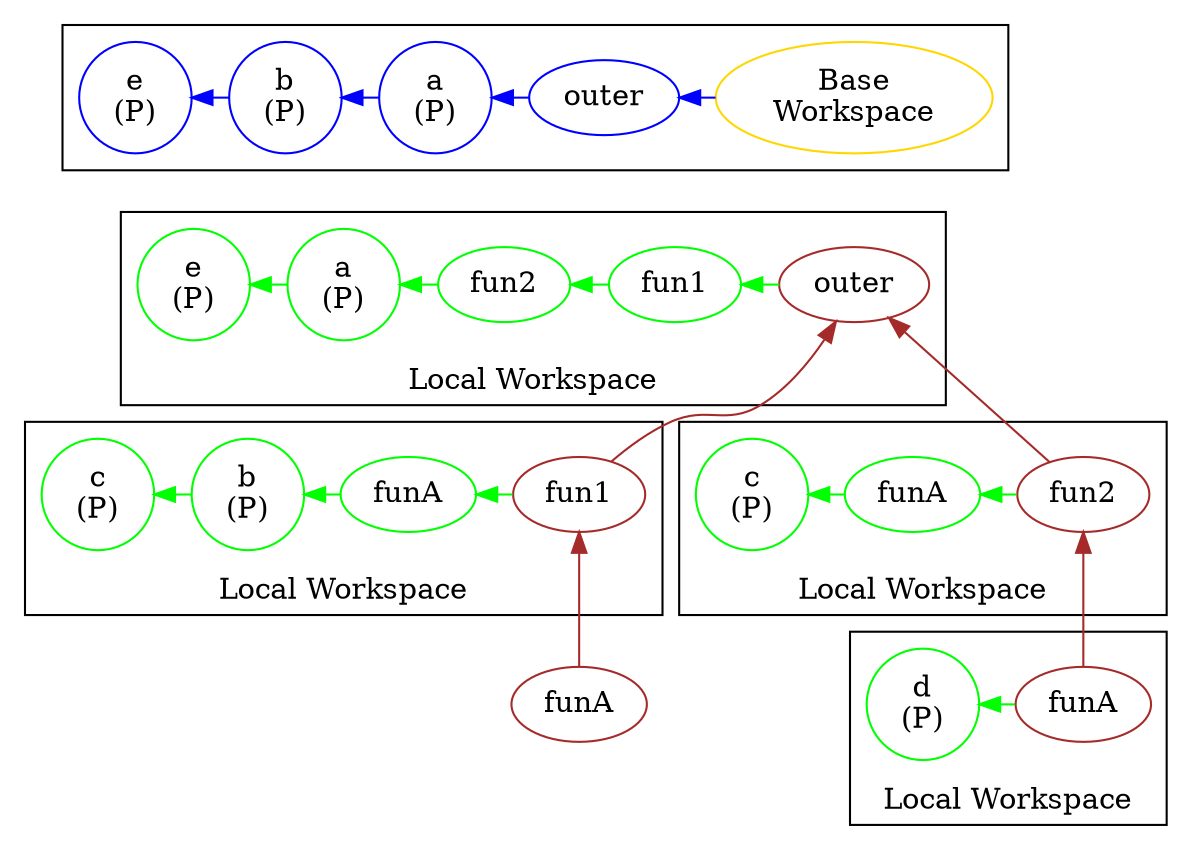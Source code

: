 digraph {
	rankdir=BT

	base [label="Base\nWorkspace",color="gold"]
	node_76 [label="outer",color="brown"]
	node_76 -> base [style=invis]

	node_43 [label="fun1",color="brown"]
	node_43 -> node_76 [color="brown"]

	node_32 [label="funA",color="brown"]
	node_32 -> node_43 [color="brown"]

	node_69 [label="fun2",color="brown"]
	node_69 -> node_76 [color="brown"]

	node_58 [label="funA",color="brown"]
	node_58 -> node_69 [color="brown"]

	subgraph cluster_7 {
		rank=same;
		leaf_7_76 [label="outer",color="blue"]
		base -> leaf_7_76 [color="blue",constraint=false]

		leaf_7_4 [label="a\n(P)",color="blue"]
		leaf_7_76 -> leaf_7_4 [color="blue",constraint=false]

		leaf_7_8 [label="b\n(P)",color="blue"]
		leaf_7_4 -> leaf_7_8 [color="blue",constraint=false]

		leaf_7_11 [label="e\n(P)",color="blue"]
		leaf_7_8 -> leaf_7_11 [color="blue",constraint=false]

	}
	subgraph cluster_76 {
		rank=same;
		label="Local Workspace";
		leaf_76_43 [label="fun1",color="green"]
		node_76 -> leaf_76_43 [color="green",constraint=false]

		leaf_76_69 [label="fun2",color="green"]
		leaf_76_43 -> leaf_76_69 [color="green",constraint=false]

		leaf_76_15 [label="a\n(P)",color="green"]
		leaf_76_69 -> leaf_76_15 [color="green",constraint=false]

		leaf_76_70 [label="e\n(P)",color="green"]
		leaf_76_15 -> leaf_76_70 [color="green",constraint=false]

	}
	subgraph cluster_43 {
		rank=same;
		label="Local Workspace";
		leaf_43_32 [label="funA",color="green"]
		node_43 -> leaf_43_32 [color="green",constraint=false]

		leaf_43_19 [label="b\n(P)",color="green"]
		leaf_43_32 -> leaf_43_19 [color="green",constraint=false]

		leaf_43_22 [label="c\n(P)",color="green"]
		leaf_43_19 -> leaf_43_22 [color="green",constraint=false]

	}
	subgraph cluster_32 {
		rank=same;
		label="Local Workspace";
	}
	subgraph cluster_69 {
		rank=same;
		label="Local Workspace";
		leaf_69_58 [label="funA",color="green"]
		node_69 -> leaf_69_58 [color="green",constraint=false]

		leaf_69_45 [label="c\n(P)",color="green"]
		leaf_69_58 -> leaf_69_45 [color="green",constraint=false]

	}
	subgraph cluster_58 {
		rank=same;
		label="Local Workspace";
		leaf_58_52 [label="d\n(P)",color="green"]
		node_58 -> leaf_58_52 [color="green",constraint=false]

	}
}